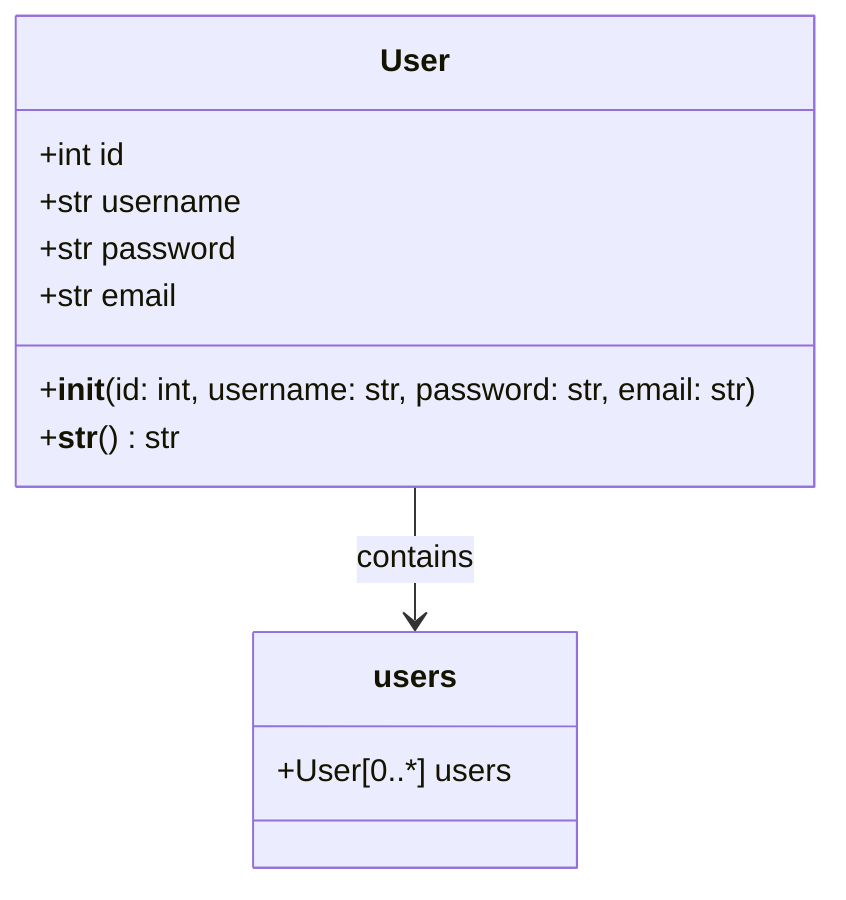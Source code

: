 classDiagram
    class User {
        +int id
        +str username
        +str password
        +str email
        +__init__(id: int, username: str, password: str, email: str)
        +__str__() str
    }

    class users {
        +User[0..*] users
    }

    User --> users : contains